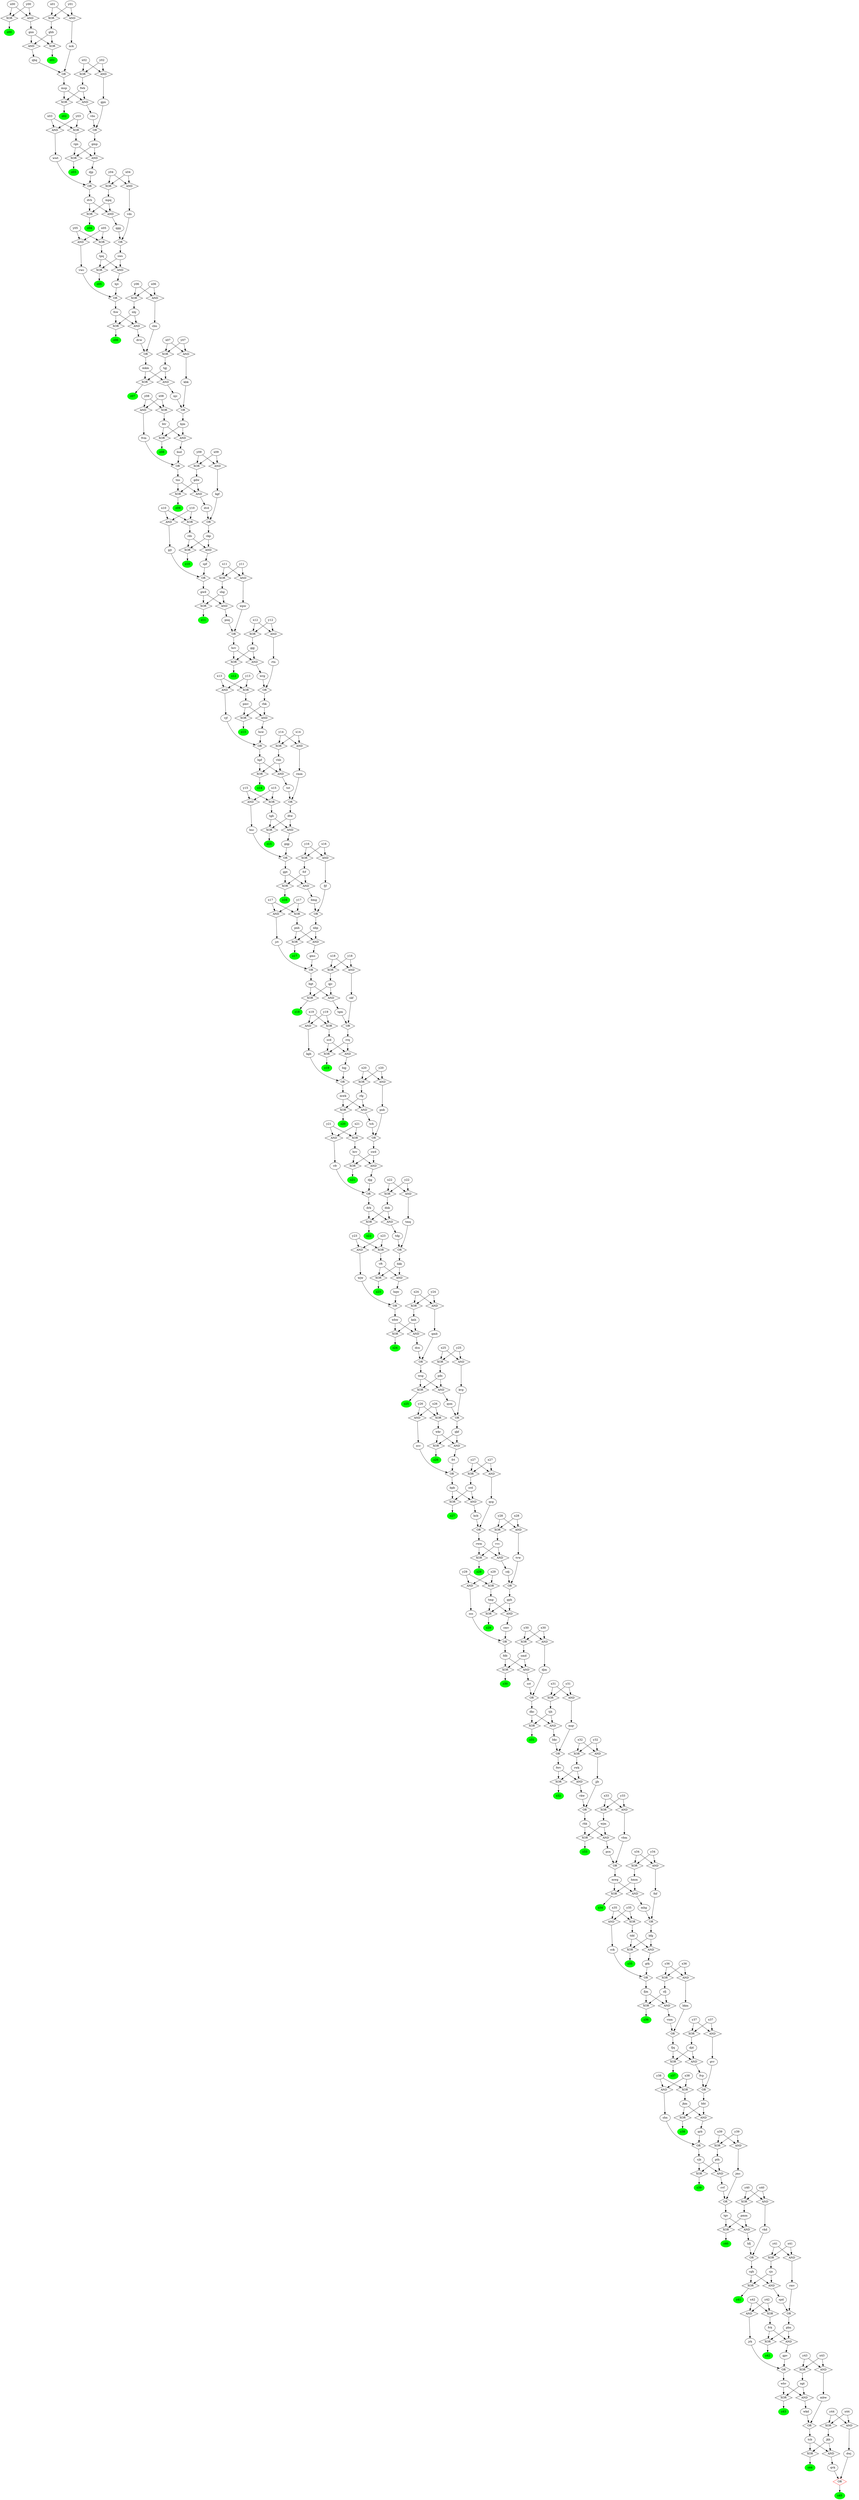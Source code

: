 digraph G {
	"z00" [color="green",style="filled"];
	"z01" [color="green",style="filled"];
	"z02" [color="green",style="filled"];
	"z03" [color="green",style="filled"];
	"z04" [color="green",style="filled"];
	"z05" [color="green",style="filled"];
	"z06" [color="green",style="filled"];
	"z07" [color="green",style="filled"];
	"z08" [color="green",style="filled"];
	"z09" [color="green",style="filled"];
	"z10" [color="green",style="filled"];
	"z11" [color="green",style="filled"];
	"z12" [color="green",style="filled"];
	"z13" [color="green",style="filled"];
	"z14" [color="green",style="filled"];
	"z15" [color="green",style="filled"];
	"z16" [color="green",style="filled"];
	"z17" [color="green",style="filled"];
	"z18" [color="green",style="filled"];
	"z19" [color="green",style="filled"];
	"z20" [color="green",style="filled"];
	"z21" [color="green",style="filled"];
	"z22" [color="green",style="filled"];
	"z23" [color="green",style="filled"];
	"z24" [color="green",style="filled"];
	"z25" [color="green",style="filled"];
	"z26" [color="green",style="filled"];
	"z27" [color="green",style="filled"];
	"z28" [color="green",style="filled"];
	"z29" [color="green",style="filled"];
	"z30" [color="green",style="filled"];
	"z31" [color="green",style="filled"];
	"z32" [color="green",style="filled"];
	"z33" [color="green",style="filled"];
	"z34" [color="green",style="filled"];
	"z35" [color="green",style="filled"];
	"z36" [color="green",style="filled"];
	"z37" [color="green",style="filled"];
	"z38" [color="green",style="filled"];
	"z39" [color="green",style="filled"];
	"z40" [color="green",style="filled"];
	"z41" [color="green",style="filled"];
	"z42" [color="green",style="filled"];
	"z43" [color="green",style="filled"];
	"z44" [color="green",style="filled"];
	"z45" [color="green",style="filled"];

	"x36" -> "x36 XOR y36";
	"y36" -> "x36 XOR y36";
	"x36 XOR y36" [shape="diamond",label="XOR",color="black"];
	"x36 XOR y36" -> "sfj";
	"mpq" -> "mpq AND dvh";
	"dvh" -> "mpq AND dvh";
	"mpq AND dvh" [shape="diamond",label="AND",color="black"];
	"mpq AND dvh" -> "qgg";
	"sfj" -> "sfj XOR fjm";
	"fjm" -> "sfj XOR fjm";
	"sfj XOR fjm" [shape="diamond",label="XOR",color="black"];
	"sfj XOR fjm" -> "z36";
	"y10" -> "y10 AND x10";
	"x10" -> "y10 AND x10";
	"y10 AND x10" [shape="diamond",label="AND",color="black"];
	"y10 AND x10" -> "pjt";
	"pds" -> "pds XOR wsg";
	"wsg" -> "pds XOR wsg";
	"pds XOR wsg" [shape="diamond",label="XOR",color="black"];
	"pds XOR wsg" -> "z25";
	"wjm" -> "wjm XOR rhk";
	"rhk" -> "wjm XOR rhk";
	"wjm XOR rhk" [shape="diamond",label="XOR",color="black"];
	"wjm XOR rhk" -> "z33";
	"dvd" -> "dvd OR kgf";
	"kgf" -> "dvd OR kgf";
	"dvd OR kgf" [shape="diamond",label="OR",color="black"];
	"dvd OR kgf" -> "ckp";
	"tgj" -> "tgj XOR mkm";
	"mkm" -> "tgj XOR mkm";
	"tgj XOR mkm" [shape="diamond",label="XOR",color="black"];
	"tgj XOR mkm" -> "z07";
	"x40" -> "x40 AND y40";
	"y40" -> "x40 AND y40";
	"x40 AND y40" [shape="diamond",label="AND",color="black"];
	"x40 AND y40" -> "vkd";
	"x28" -> "x28 XOR y28";
	"y28" -> "x28 XOR y28";
	"x28 XOR y28" [shape="diamond",label="XOR",color="black"];
	"x28 XOR y28" -> "vvc";
	"y22" -> "y22 AND x22";
	"x22" -> "y22 AND x22";
	"y22 AND x22" [shape="diamond",label="AND",color="black"];
	"y22 AND x22" -> "tmq";
	"gdw" -> "gdw AND tns";
	"tns" -> "gdw AND tns";
	"gdw AND tns" [shape="diamond",label="AND",color="black"];
	"gdw AND tns" -> "dvd";
	"rwm" -> "rwm AND vvc";
	"vvc" -> "rwm AND vvc";
	"rwm AND vvc" [shape="diamond",label="AND",color="black"];
	"rwm AND vvc" -> "cdj";
	"mwg" -> "mwg XOR hmm";
	"hmm" -> "mwg XOR hmm";
	"mwg XOR hmm" [shape="diamond",label="XOR",color="black"];
	"mwg XOR hmm" -> "z34";
	"dtw" -> "dtw AND tgb";
	"tgb" -> "dtw AND tgb";
	"dtw AND tgb" [shape="diamond",label="AND",color="black"];
	"dtw AND tgb" -> "gqg";
	"y20" -> "y20 AND x20";
	"x20" -> "y20 AND x20";
	"y20 AND x20" [shape="diamond",label="AND",color="black"];
	"y20 AND x20" -> "pnb";
	"dcn" -> "dcn OR qmb";
	"qmb" -> "dcn OR qmb";
	"dcn OR qmb" [shape="diamond",label="OR",color="black"];
	"dcn OR qmb" -> "wsg";
	"hjv" -> "hjv OR vwc";
	"vwc" -> "hjv OR vwc";
	"hjv OR vwc" [shape="diamond",label="OR",color="black"];
	"hjv OR vwc" -> "fsw";
	"x26" -> "x26 XOR y26";
	"y26" -> "x26 XOR y26";
	"x26 XOR y26" [shape="diamond",label="XOR",color="black"];
	"x26 XOR y26" -> "wkr";
	"x41" -> "x41 XOR y41";
	"y41" -> "x41 XOR y41";
	"x41 XOR y41" [shape="diamond",label="XOR",color="black"];
	"x41 XOR y41" -> "cjs";
	"dwj" -> "dwj OR qvk";
	"qvk" -> "dwj OR qvk";
	"dwj OR qvk" [shape="diamond",label="OR",color="red"];
	"dwj OR qvk" -> "z45";
	"x27" -> "x27 XOR y27";
	"y27" -> "x27 XOR y27";
	"x27 XOR y27" [shape="diamond",label="XOR",color="black"];
	"x27 XOR y27" -> "crd";
	"whv" -> "whv XOR ngt";
	"ngt" -> "whv XOR ngt";
	"whv XOR ngt" [shape="diamond",label="XOR",color="black"];
	"whv XOR ngt" -> "z43";
	"rfg" -> "rfg AND mwk";
	"mwk" -> "rfg AND mwk";
	"rfg AND mwk" [shape="diamond",label="AND",color="black"];
	"rfg AND mwk" -> "tch";
	"bgt" -> "bgt XOR qjc";
	"qjc" -> "bgt XOR qjc";
	"bgt XOR qjc" [shape="diamond",label="XOR",color="black"];
	"bgt XOR qjc" -> "z18";
	"frt" -> "frt OR nvr";
	"nvr" -> "frt OR nvr";
	"frt OR nvr" [shape="diamond",label="OR",color="black"];
	"frt OR nvr" -> "bpb";
	"y34" -> "y34 AND x34";
	"x34" -> "y34 AND x34";
	"y34 AND x34" [shape="diamond",label="AND",color="black"];
	"y34 AND x34" -> "fnf";
	"y40" -> "y40 XOR x40";
	"x40" -> "y40 XOR x40";
	"y40 XOR x40" [shape="diamond",label="XOR",color="black"];
	"y40 XOR x40" -> "pmm";
	"sws" -> "sws AND tpq";
	"tpq" -> "sws AND tpq";
	"sws AND tpq" [shape="diamond",label="AND",color="black"];
	"sws AND tpq" -> "hjv";
	"pcn" -> "pcn OR vbm";
	"vbm" -> "pcn OR vbm";
	"pcn OR vbm" [shape="diamond",label="OR",color="black"];
	"pcn OR vbm" -> "mwg";
	"mkm" -> "mkm AND tgj";
	"tgj" -> "mkm AND tgj";
	"mkm AND tgj" [shape="diamond",label="AND",color="black"];
	"mkm AND tgj" -> "njc";
	"jjb" -> "jjb OR vkw";
	"vkw" -> "jjb OR vkw";
	"jjb OR vkw" [shape="diamond",label="OR",color="black"];
	"jjb OR vkw" -> "rhk";
	"fdb" -> "fdb XOR smd";
	"smd" -> "fdb XOR smd";
	"fdb XOR smd" [shape="diamond",label="XOR",color="black"];
	"fdb XOR smd" -> "z30";
	"ghh" -> "ghh AND gnn";
	"gnn" -> "ghh AND gnn";
	"ghh AND gnn" [shape="diamond",label="AND",color="black"];
	"ghh AND gnn" -> "qhq";
	"ckp" -> "ckp AND rds";
	"rds" -> "ckp AND rds";
	"ckp AND rds" [shape="diamond",label="AND",color="black"];
	"ckp AND rds" -> "spf";
	"dnk" -> "dnk AND drk";
	"drk" -> "dnk AND drk";
	"dnk AND drk" [shape="diamond",label="AND",color="black"];
	"dnk AND drk" -> "tdg";
	"x10" -> "x10 XOR y10";
	"y10" -> "x10 XOR y10";
	"x10 XOR y10" [shape="diamond",label="XOR",color="black"];
	"x10 XOR y10" -> "rds";
	"wrg" -> "wrg OR rtn";
	"rtn" -> "wrg OR rtn";
	"wrg OR rtn" [shape="diamond",label="OR",color="black"];
	"wrg OR rtn" -> "rbk";
	"y19" -> "y19 AND x19";
	"x19" -> "y19 AND x19";
	"y19 AND x19" [shape="diamond",label="AND",color="black"];
	"y19 AND x19" -> "kgh";
	"sfj" -> "sfj AND fjm";
	"fjm" -> "sfj AND fjm";
	"sfj AND fjm" [shape="diamond",label="AND",color="black"];
	"sfj AND fjm" -> "vnm";
	"tpq" -> "tpq XOR sws";
	"sws" -> "tpq XOR sws";
	"tpq XOR sws" [shape="diamond",label="XOR",color="black"];
	"tpq XOR sws" -> "z05";
	"x14" -> "x14 AND y14";
	"y14" -> "x14 AND y14";
	"x14 AND y14" [shape="diamond",label="AND",color="black"];
	"x14 AND y14" -> "rmm";
	"qkf" -> "qkf AND wkr";
	"wkr" -> "qkf AND wkr";
	"qkf AND wkr" [shape="diamond",label="AND",color="black"];
	"qkf AND wkr" -> "frt";
	"y07" -> "y07 XOR x07";
	"x07" -> "y07 XOR x07";
	"y07 XOR x07" [shape="diamond",label="XOR",color="black"];
	"y07 XOR x07" -> "tgj";
	"fjf" -> "fjf OR bmg";
	"bmg" -> "fjf OR bmg";
	"fjf OR bmg" [shape="diamond",label="OR",color="black"];
	"fjf OR bmg" -> "nbp";
	"fsw" -> "fsw XOR nhj";
	"nhj" -> "fsw XOR nhj";
	"fsw XOR nhj" [shape="diamond",label="XOR",color="black"];
	"fsw XOR nhj" -> "z06";
	"fvk" -> "fvk AND pbn";
	"pbn" -> "fvk AND pbn";
	"fvk AND pbn" [shape="diamond",label="AND",color="black"];
	"fvk AND pbn" -> "gpv";
	"y18" -> "y18 AND x18";
	"x18" -> "y18 AND x18";
	"y18 AND x18" [shape="diamond",label="AND",color="black"];
	"y18 AND x18" -> "skf";
	"x21" -> "x21 AND y21";
	"y21" -> "x21 AND y21";
	"x21 AND y21" [shape="diamond",label="AND",color="black"];
	"x21 AND y21" -> "vfr";
	"y24" -> "y24 AND x24";
	"x24" -> "y24 AND x24";
	"y24 AND x24" [shape="diamond",label="AND",color="black"];
	"y24 AND x24" -> "qmb";
	"vnm" -> "vnm OR bkm";
	"bkm" -> "vnm OR bkm";
	"vnm OR bkm" [shape="diamond",label="OR",color="black"];
	"vnm OR bkm" -> "fjq";
	"x27" -> "x27 AND y27";
	"y27" -> "x27 AND y27";
	"x27 AND y27" [shape="diamond",label="AND",color="black"];
	"x27 AND y27" -> "qcg";
	"gtk" -> "gtk OR cck";
	"cck" -> "gtk OR cck";
	"gtk OR cck" [shape="diamond",label="OR",color="black"];
	"gtk OR cck" -> "fjm";
	"y22" -> "y22 XOR x22";
	"x22" -> "y22 XOR x22";
	"y22 XOR x22" [shape="diamond",label="XOR",color="black"];
	"y22 XOR x22" -> "dnk";
	"pnh" -> "pnh AND nbp";
	"nbp" -> "pnh AND nbp";
	"pnh AND nbp" [shape="diamond",label="AND",color="black"];
	"pnh AND nbp" -> "gms";
	"vvc" -> "vvc XOR rwm";
	"rwm" -> "vvc XOR rwm";
	"vvc XOR rwm" [shape="diamond",label="XOR",color="black"];
	"vvc XOR rwm" -> "z28";
	"x38" -> "x38 AND y38";
	"y38" -> "x38 AND y38";
	"x38 AND y38" [shape="diamond",label="AND",color="black"];
	"x38 AND y38" -> "shn";
	"wkd" -> "wkd OR mbw";
	"mbw" -> "wkd OR mbw";
	"wkd OR mbw" [shape="diamond",label="OR",color="black"];
	"wkd OR mbw" -> "tcb";
	"x01" -> "x01 XOR y01";
	"y01" -> "x01 XOR y01";
	"x01 XOR y01" [shape="diamond",label="XOR",color="black"];
	"x01 XOR y01" -> "ghh";
	"y26" -> "y26 AND x26";
	"x26" -> "y26 AND x26";
	"y26 AND x26" [shape="diamond",label="AND",color="black"];
	"y26 AND x26" -> "nvr";
	"tgm" -> "tgm OR skf";
	"skf" -> "tgm OR skf";
	"tgm OR skf" [shape="diamond",label="OR",color="black"];
	"tgm OR skf" -> "rrq";
	"pth" -> "pth XOR vjb";
	"vjb" -> "pth XOR vjb";
	"pth XOR vjb" [shape="diamond",label="XOR",color="black"];
	"pth XOR vjb" -> "z39";
	"x09" -> "x09 AND y09";
	"y09" -> "x09 AND y09";
	"x09 AND y09" [shape="diamond",label="AND",color="black"];
	"x09 AND y09" -> "kgf";
	"dkc" -> "dkc XOR tjh";
	"tjh" -> "dkc XOR tjh";
	"dkc XOR tjh" [shape="diamond",label="XOR",color="black"];
	"dkc XOR tjh" -> "z31";
	"rds" -> "rds XOR ckp";
	"ckp" -> "rds XOR ckp";
	"rds XOR ckp" [shape="diamond",label="XOR",color="black"];
	"rds XOR ckp" -> "z10";
	"dvh" -> "dvh XOR mpq";
	"mpq" -> "dvh XOR mpq";
	"dvh XOR mpq" [shape="diamond",label="XOR",color="black"];
	"dvh XOR mpq" -> "z04";
	"x19" -> "x19 XOR y19";
	"y19" -> "x19 XOR y19";
	"x19 XOR y19" [shape="diamond",label="XOR",color="black"];
	"x19 XOR y19" -> "scd";
	"bht" -> "bht AND jkm";
	"jkm" -> "bht AND jkm";
	"bht AND jkm" [shape="diamond",label="AND",color="black"];
	"bht AND jkm" -> "qrb";
	"y39" -> "y39 AND x39";
	"x39" -> "y39 AND x39";
	"y39 AND x39" [shape="diamond",label="AND",color="black"];
	"y39 AND x39" -> "jmc";
	"x30" -> "x30 AND y30";
	"y30" -> "x30 AND y30";
	"x30 AND y30" [shape="diamond",label="AND",color="black"];
	"x30 AND y30" -> "djm";
	"mwg" -> "mwg AND hmm";
	"hmm" -> "mwg AND hmm";
	"mwg AND hmm" [shape="diamond",label="AND",color="black"];
	"mwg AND hmm" -> "mhg";
	"tcb" -> "tcb XOR jkh";
	"jkh" -> "tcb XOR jkh";
	"tcb XOR jkh" [shape="diamond",label="XOR",color="black"];
	"tcb XOR jkh" -> "z44";
	"x37" -> "x37 XOR y37";
	"y37" -> "x37 XOR y37";
	"x37 XOR y37" [shape="diamond",label="XOR",color="black"];
	"x37 XOR y37" -> "djd";
	"gpv" -> "gpv OR jrk";
	"jrk" -> "gpv OR jrk";
	"gpv OR jrk" [shape="diamond",label="OR",color="black"];
	"gpv OR jrk" -> "whv";
	"qgg" -> "qgg OR vds";
	"vds" -> "qgg OR vds";
	"qgg OR vds" [shape="diamond",label="OR",color="black"];
	"qgg OR vds" -> "sws";
	"fwk" -> "fwk AND msp";
	"msp" -> "fwk AND msp";
	"fwk AND msp" [shape="diamond",label="AND",color="black"];
	"fwk AND msp" -> "vbs";
	"y11" -> "y11 AND x11";
	"x11" -> "y11 AND x11";
	"y11 AND x11" [shape="diamond",label="AND",color="black"];
	"y11 AND x11" -> "wpw";
	"fnf" -> "fnf OR mhg";
	"mhg" -> "fnf OR mhg";
	"fnf OR mhg" [shape="diamond",label="OR",color="black"];
	"fnf OR mhg" -> "bfg";
	"vhb" -> "vhb AND bpf";
	"bpf" -> "vhb AND bpf";
	"vhb AND bpf" [shape="diamond",label="AND",color="black"];
	"vhb AND bpf" -> "tst";
	"gpn" -> "gpn OR vbs";
	"vbs" -> "gpn OR vbs";
	"gpn OR vbs" [shape="diamond",label="OR",color="black"];
	"gpn OR vbs" -> "gmp";
	"cgh" -> "cgh XOR cjs";
	"cjs" -> "cgh XOR cjs";
	"cgh XOR cjs" [shape="diamond",label="XOR",color="black"];
	"cgh XOR cjs" -> "z41";
	"x23" -> "x23 AND y23";
	"y23" -> "x23 AND y23";
	"x23 AND y23" [shape="diamond",label="AND",color="black"];
	"x23 AND y23" -> "wjw";
	"mwk" -> "mwk XOR rfg";
	"rfg" -> "mwk XOR rfg";
	"mwk XOR rfg" [shape="diamond",label="XOR",color="black"];
	"mwk XOR rfg" -> "z20";
	"y07" -> "y07 AND x07";
	"x07" -> "y07 AND x07";
	"y07 AND x07" [shape="diamond",label="AND",color="black"];
	"y07 AND x07" -> "kbk";
	"x16" -> "x16 AND y16";
	"y16" -> "x16 AND y16";
	"x16 AND y16" [shape="diamond",label="AND",color="black"];
	"x16 AND y16" -> "fjf";
	"x37" -> "x37 AND y37";
	"y37" -> "x37 AND y37";
	"x37 AND y37" [shape="diamond",label="AND",color="black"];
	"x37 AND y37" -> "gvr";
	"tgv" -> "tgv XOR pmm";
	"pmm" -> "tgv XOR pmm";
	"tgv XOR pmm" [shape="diamond",label="XOR",color="black"];
	"tgv XOR pmm" -> "z40";
	"y17" -> "y17 XOR x17";
	"x17" -> "y17 XOR x17";
	"y17 XOR x17" [shape="diamond",label="XOR",color="black"];
	"y17 XOR x17" -> "pnh";
	"x43" -> "x43 XOR y43";
	"y43" -> "x43 XOR y43";
	"x43 XOR y43" [shape="diamond",label="XOR",color="black"];
	"x43 XOR y43" -> "ngt";
	"njc" -> "njc OR kbk";
	"kbk" -> "njc OR kbk";
	"njc OR kbk" [shape="diamond",label="OR",color="black"];
	"njc OR kbk" -> "bjm";
	"y18" -> "y18 XOR x18";
	"x18" -> "y18 XOR x18";
	"y18 XOR x18" [shape="diamond",label="XOR",color="black"];
	"y18 XOR x18" -> "qjc";
	"y31" -> "y31 XOR x31";
	"x31" -> "y31 XOR x31";
	"y31 XOR x31" [shape="diamond",label="XOR",color="black"];
	"y31 XOR x31" -> "tjh";
	"tch" -> "tch OR pnb";
	"pnb" -> "tch OR pnb";
	"tch OR pnb" [shape="diamond",label="OR",color="black"];
	"tch OR pnb" -> "swd";
	"x15" -> "x15 XOR y15";
	"y15" -> "x15 XOR y15";
	"x15 XOR y15" [shape="diamond",label="XOR",color="black"];
	"x15 XOR y15" -> "tgb";
	"x06" -> "x06 XOR y06";
	"y06" -> "x06 XOR y06";
	"x06 XOR y06" [shape="diamond",label="XOR",color="black"];
	"x06 XOR y06" -> "nhj";
	"tns" -> "tns XOR gdw";
	"gdw" -> "tns XOR gdw";
	"tns XOR gdw" [shape="diamond",label="XOR",color="black"];
	"tns XOR gdw" -> "z09";
	"x01" -> "x01 AND y01";
	"y01" -> "x01 AND y01";
	"x01 AND y01" [shape="diamond",label="AND",color="black"];
	"x01 AND y01" -> "nck";
	"bpb" -> "bpb XOR crd";
	"crd" -> "bpb XOR crd";
	"bpb XOR crd" [shape="diamond",label="XOR",color="black"];
	"bpb XOR crd" -> "z27";
	"bcv" -> "bcv AND swd";
	"swd" -> "bcv AND swd";
	"bcv AND swd" [shape="diamond",label="AND",color="black"];
	"bcv AND swd" -> "djg";
	"bpb" -> "bpb AND crd";
	"crd" -> "bpb AND crd";
	"bpb AND crd" [shape="diamond",label="AND",color="black"];
	"bpb AND crd" -> "hcb";
	"y42" -> "y42 AND x42";
	"x42" -> "y42 AND x42";
	"y42 AND x42" [shape="diamond",label="AND",color="black"];
	"y42 AND x42" -> "jrk";
	"fjq" -> "fjq AND djd";
	"djd" -> "fjq AND djd";
	"fjq AND djd" [shape="diamond",label="AND",color="black"];
	"fjq AND djd" -> "fvp";
	"tgv" -> "tgv AND pmm";
	"pmm" -> "tgv AND pmm";
	"tgv AND pmm" [shape="diamond",label="AND",color="black"];
	"tgv AND pmm" -> "hfj";
	"x44" -> "x44 XOR y44";
	"y44" -> "x44 XOR y44";
	"x44 XOR y44" [shape="diamond",label="XOR",color="black"];
	"x44 XOR y44" -> "jkh";
	"gwd" -> "gwd XOR sbg";
	"sbg" -> "gwd XOR sbg";
	"gwd XOR sbg" [shape="diamond",label="XOR",color="black"];
	"gwd XOR sbg" -> "z11";
	"y23" -> "y23 XOR x23";
	"x23" -> "y23 XOR x23";
	"y23 XOR x23" [shape="diamond",label="XOR",color="black"];
	"y23 XOR x23" -> "vft";
	"gmp" -> "gmp AND rgn";
	"rgn" -> "gmp AND rgn";
	"gmp AND rgn" [shape="diamond",label="AND",color="black"];
	"gmp AND rgn" -> "djp";
	"vft" -> "vft AND hkk";
	"hkk" -> "vft AND hkk";
	"vft AND hkk" [shape="diamond",label="AND",color="black"];
	"vft AND hkk" -> "hqw";
	"y24" -> "y24 XOR x24";
	"x24" -> "y24 XOR x24";
	"y24 XOR x24" [shape="diamond",label="XOR",color="black"];
	"y24 XOR x24" -> "knh";
	"x30" -> "x30 XOR y30";
	"y30" -> "x30 XOR y30";
	"x30 XOR y30" [shape="diamond",label="XOR",color="black"];
	"x30 XOR y30" -> "smd";
	"x34" -> "x34 XOR y34";
	"y34" -> "x34 XOR y34";
	"x34 XOR y34" [shape="diamond",label="XOR",color="black"];
	"x34 XOR y34" -> "hmm";
	"tjh" -> "tjh AND dkc";
	"dkc" -> "tjh AND dkc";
	"tjh AND dkc" [shape="diamond",label="AND",color="black"];
	"tjh AND dkc" -> "bkc";
	"rmm" -> "rmm OR tst";
	"tst" -> "rmm OR tst";
	"rmm OR tst" [shape="diamond",label="OR",color="black"];
	"rmm OR tst" -> "dtw";
	"djp" -> "djp OR wwt";
	"wwt" -> "djp OR wwt";
	"djp OR wwt" [shape="diamond",label="OR",color="black"];
	"djp OR wwt" -> "dvh";
	"y25" -> "y25 AND x25";
	"x25" -> "y25 AND x25";
	"y25 AND x25" [shape="diamond",label="AND",color="black"];
	"y25 AND x25" -> "kvp";
	"y31" -> "y31 AND x31";
	"x31" -> "y31 AND x31";
	"y31 AND x31" [shape="diamond",label="AND",color="black"];
	"y31 AND x31" -> "mqr";
	"fdb" -> "fdb AND smd";
	"smd" -> "fdb AND smd";
	"fdb AND smd" [shape="diamond",label="AND",color="black"];
	"fdb AND smd" -> "sst";
	"x11" -> "x11 XOR y11";
	"y11" -> "x11 XOR y11";
	"x11 XOR y11" [shape="diamond",label="XOR",color="black"];
	"x11 XOR y11" -> "sbg";
	"x05" -> "x05 AND y05";
	"y05" -> "x05 AND y05";
	"x05 AND y05" [shape="diamond",label="AND",color="black"];
	"x05 AND y05" -> "vwc";
	"pds" -> "pds AND wsg";
	"wsg" -> "pds AND wsg";
	"pds AND wsg" [shape="diamond",label="AND",color="black"];
	"pds AND wsg" -> "qsm";
	"scd" -> "scd AND rrq";
	"rrq" -> "scd AND rrq";
	"scd AND rrq" [shape="diamond",label="AND",color="black"];
	"scd AND rrq" -> "bqj";
	"pnh" -> "pnh XOR nbp";
	"nbp" -> "pnh XOR nbp";
	"pnh XOR nbp" [shape="diamond",label="XOR",color="black"];
	"pnh XOR nbp" -> "z17";
	"scd" -> "scd XOR rrq";
	"rrq" -> "scd XOR rrq";
	"scd XOR rrq" [shape="diamond",label="XOR",color="black"];
	"scd XOR rrq" -> "z19";
	"y12" -> "y12 AND x12";
	"x12" -> "y12 AND x12";
	"y12 AND x12" [shape="diamond",label="AND",color="black"];
	"y12 AND x12" -> "rtn";
	"btr" -> "btr AND bjm";
	"bjm" -> "btr AND bjm";
	"btr AND bjm" [shape="diamond",label="AND",color="black"];
	"btr AND bjm" -> "bsd";
	"hcb" -> "hcb OR qcg";
	"qcg" -> "hcb OR qcg";
	"hcb OR qcg" [shape="diamond",label="OR",color="black"];
	"hcb OR qcg" -> "rwm";
	"y39" -> "y39 XOR x39";
	"x39" -> "y39 XOR x39";
	"y39 XOR x39" [shape="diamond",label="XOR",color="black"];
	"y39 XOR x39" -> "pth";
	"x12" -> "x12 XOR y12";
	"y12" -> "x12 XOR y12";
	"x12 XOR y12" [shape="diamond",label="XOR",color="black"];
	"x12 XOR y12" -> "ggj";
	"pmv" -> "pmv AND rbk";
	"rbk" -> "pmv AND rbk";
	"pmv AND rbk" [shape="diamond",label="AND",color="black"];
	"pmv AND rbk" -> "hsw";
	"y09" -> "y09 XOR x09";
	"x09" -> "y09 XOR x09";
	"y09 XOR x09" [shape="diamond",label="XOR",color="black"];
	"y09 XOR x09" -> "gdw";
	"vft" -> "vft XOR hkk";
	"hkk" -> "vft XOR hkk";
	"vft XOR hkk" [shape="diamond",label="XOR",color="black"];
	"vft XOR hkk" -> "z23";
	"fwv" -> "fwv XOR rwk";
	"rwk" -> "fwv XOR rwk";
	"fwv XOR rwk" [shape="diamond",label="XOR",color="black"];
	"fwv XOR rwk" -> "z32";
	"wjw" -> "wjw OR hqw";
	"hqw" -> "wjw OR hqw";
	"wjw OR hqw" [shape="diamond",label="OR",color="black"];
	"wjw OR hqw" -> "wbw";
	"hcv" -> "hcv AND ggj";
	"ggj" -> "hcv AND ggj";
	"hcv AND ggj" [shape="diamond",label="AND",color="black"];
	"hcv AND ggj" -> "wrg";
	"sss" -> "sss OR cmv";
	"cmv" -> "sss OR cmv";
	"sss OR cmv" [shape="diamond",label="OR",color="black"];
	"sss OR cmv" -> "fdb";
	"x08" -> "x08 XOR y08";
	"y08" -> "x08 XOR y08";
	"x08 XOR y08" [shape="diamond",label="XOR",color="black"];
	"x08 XOR y08" -> "btr";
	"fvp" -> "fvp OR gvr";
	"gvr" -> "fvp OR gvr";
	"fvp OR gvr" [shape="diamond",label="OR",color="black"];
	"fvp OR gvr" -> "bht";
	"vhb" -> "vhb XOR bpf";
	"bpf" -> "vhb XOR bpf";
	"vhb XOR bpf" [shape="diamond",label="XOR",color="black"];
	"vhb XOR bpf" -> "z14";
	"x00" -> "x00 XOR y00";
	"y00" -> "x00 XOR y00";
	"x00 XOR y00" [shape="diamond",label="XOR",color="black"];
	"x00 XOR y00" -> "z00";
	"tmp" -> "tmp AND gph";
	"gph" -> "tmp AND gph";
	"tmp AND gph" [shape="diamond",label="AND",color="black"];
	"tmp AND gph" -> "cmv";
	"x29" -> "x29 XOR y29";
	"y29" -> "x29 XOR y29";
	"x29 XOR y29" [shape="diamond",label="XOR",color="black"];
	"x29 XOR y29" -> "tmp";
	"whv" -> "whv AND ngt";
	"ngt" -> "whv AND ngt";
	"whv AND ngt" [shape="diamond",label="AND",color="black"];
	"whv AND ngt" -> "wkd";
	"tgb" -> "tgb XOR dtw";
	"dtw" -> "tgb XOR dtw";
	"tgb XOR dtw" [shape="diamond",label="XOR",color="black"];
	"tgb XOR dtw" -> "z15";
	"pth" -> "pth AND vjb";
	"vjb" -> "pth AND vjb";
	"pth AND vjb" [shape="diamond",label="AND",color="black"];
	"pth AND vjb" -> "cvf";
	"y33" -> "y33 AND x33";
	"x33" -> "y33 AND x33";
	"y33 AND x33" [shape="diamond",label="AND",color="black"];
	"y33 AND x33" -> "vbm";
	"x38" -> "x38 XOR y38";
	"y38" -> "x38 XOR y38";
	"x38 XOR y38" [shape="diamond",label="XOR",color="black"];
	"x38 XOR y38" -> "jkm";
	"x14" -> "x14 XOR y14";
	"y14" -> "x14 XOR y14";
	"x14 XOR y14" [shape="diamond",label="XOR",color="black"];
	"x14 XOR y14" -> "vhb";
	"y05" -> "y05 XOR x05";
	"x05" -> "y05 XOR x05";
	"y05 XOR x05" [shape="diamond",label="XOR",color="black"];
	"y05 XOR x05" -> "tpq";
	"tdg" -> "tdg OR tmq";
	"tmq" -> "tdg OR tmq";
	"tdg OR tmq" [shape="diamond",label="OR",color="black"];
	"tdg OR tmq" -> "hkk";
	"bfg" -> "bfg AND tdd";
	"tdd" -> "bfg AND tdd";
	"bfg AND tdd" [shape="diamond",label="AND",color="black"];
	"bfg AND tdd" -> "gtk";
	"y03" -> "y03 XOR x03";
	"x03" -> "y03 XOR x03";
	"y03 XOR x03" [shape="diamond",label="XOR",color="black"];
	"y03 XOR x03" -> "rgn";
	"x04" -> "x04 XOR y04";
	"y04" -> "x04 XOR y04";
	"x04 XOR y04" [shape="diamond",label="XOR",color="black"];
	"x04 XOR y04" -> "mpq";
	"pmv" -> "pmv XOR rbk";
	"rbk" -> "pmv XOR rbk";
	"pmv XOR rbk" [shape="diamond",label="XOR",color="black"];
	"pmv XOR rbk" -> "z13";
	"wjm" -> "wjm AND rhk";
	"rhk" -> "wjm AND rhk";
	"wjm AND rhk" [shape="diamond",label="AND",color="black"];
	"wjm AND rhk" -> "pcn";
	"kgh" -> "kgh OR bqj";
	"bqj" -> "kgh OR bqj";
	"kgh OR bqj" [shape="diamond",label="OR",color="black"];
	"kgh OR bqj" -> "mwk";
	"spf" -> "spf OR pjt";
	"pjt" -> "spf OR pjt";
	"spf OR pjt" [shape="diamond",label="OR",color="black"];
	"spf OR pjt" -> "gwd";
	"y29" -> "y29 AND x29";
	"x29" -> "y29 AND x29";
	"y29 AND x29" [shape="diamond",label="AND",color="black"];
	"y29 AND x29" -> "sss";
	"mqr" -> "mqr OR bkc";
	"bkc" -> "mqr OR bkc";
	"mqr OR bkc" [shape="diamond",label="OR",color="black"];
	"mqr OR bkc" -> "fwv";
	"gpt" -> "gpt AND fcf";
	"fcf" -> "gpt AND fcf";
	"gpt AND fcf" [shape="diamond",label="AND",color="black"];
	"gpt AND fcf" -> "bmg";
	"y13" -> "y13 AND x13";
	"x13" -> "y13 AND x13";
	"y13 AND x13" [shape="diamond",label="AND",color="black"];
	"y13 AND x13" -> "vjf";
	"y32" -> "y32 XOR x32";
	"x32" -> "y32 XOR x32";
	"y32 XOR x32" [shape="diamond",label="XOR",color="black"];
	"y32 XOR x32" -> "rwk";
	"fvm" -> "fvm OR bsd";
	"bsd" -> "fvm OR bsd";
	"fvm OR bsd" [shape="diamond",label="OR",color="black"];
	"fvm OR bsd" -> "tns";
	"y20" -> "y20 XOR x20";
	"x20" -> "y20 XOR x20";
	"y20 XOR x20" [shape="diamond",label="XOR",color="black"];
	"y20 XOR x20" -> "rfg";
	"bgt" -> "bgt AND qjc";
	"qjc" -> "bgt AND qjc";
	"bgt AND qjc" [shape="diamond",label="AND",color="black"];
	"bgt AND qjc" -> "tgm";
	"bht" -> "bht XOR jkm";
	"jkm" -> "bht XOR jkm";
	"bht XOR jkm" [shape="diamond",label="XOR",color="black"];
	"bht XOR jkm" -> "z38";
	"gmp" -> "gmp XOR rgn";
	"rgn" -> "gmp XOR rgn";
	"gmp XOR rgn" [shape="diamond",label="XOR",color="black"];
	"gmp XOR rgn" -> "z03";
	"y15" -> "y15 AND x15";
	"x15" -> "y15 AND x15";
	"y15 AND x15" [shape="diamond",label="AND",color="black"];
	"y15 AND x15" -> "bsc";
	"spd" -> "spd OR rmv";
	"rmv" -> "spd OR rmv";
	"spd OR rmv" [shape="diamond",label="OR",color="black"];
	"spd OR rmv" -> "pbn";
	"x04" -> "x04 AND y04";
	"y04" -> "x04 AND y04";
	"x04 AND y04" [shape="diamond",label="AND",color="black"];
	"x04 AND y04" -> "vds";
	"y06" -> "y06 AND x06";
	"x06" -> "y06 AND x06";
	"y06 AND x06" [shape="diamond",label="AND",color="black"];
	"y06 AND x06" -> "cbn";
	"fjq" -> "fjq XOR djd";
	"djd" -> "fjq XOR djd";
	"fjq XOR djd" [shape="diamond",label="XOR",color="black"];
	"fjq XOR djd" -> "z37";
	"x41" -> "x41 AND y41";
	"y41" -> "x41 AND y41";
	"x41 AND y41" [shape="diamond",label="AND",color="black"];
	"x41 AND y41" -> "rmv";
	"swd" -> "swd XOR bcv";
	"bcv" -> "swd XOR bcv";
	"swd XOR bcv" [shape="diamond",label="XOR",color="black"];
	"swd XOR bcv" -> "z21";
	"tcb" -> "tcb AND jkh";
	"jkh" -> "tcb AND jkh";
	"tcb AND jkh" [shape="diamond",label="AND",color="black"];
	"tcb AND jkh" -> "qvk";
	"dvw" -> "dvw OR cbn";
	"cbn" -> "dvw OR cbn";
	"dvw OR cbn" [shape="diamond",label="OR",color="black"];
	"dvw OR cbn" -> "mkm";
	"ghh" -> "ghh XOR gnn";
	"gnn" -> "ghh XOR gnn";
	"ghh XOR gnn" [shape="diamond",label="XOR",color="black"];
	"ghh XOR gnn" -> "z01";
	"x00" -> "x00 AND y00";
	"y00" -> "x00 AND y00";
	"x00 AND y00" [shape="diamond",label="AND",color="black"];
	"x00 AND y00" -> "gnn";
	"jct" -> "jct OR gms";
	"gms" -> "jct OR gms";
	"jct OR gms" [shape="diamond",label="OR",color="black"];
	"jct OR gms" -> "bgt";
	"x03" -> "x03 AND y03";
	"y03" -> "x03 AND y03";
	"x03 AND y03" [shape="diamond",label="AND",color="black"];
	"x03 AND y03" -> "wwt";
	"y08" -> "y08 AND x08";
	"x08" -> "y08 AND x08";
	"y08 AND x08" [shape="diamond",label="AND",color="black"];
	"y08 AND x08" -> "fvm";
	"wpw" -> "wpw OR pnq";
	"pnq" -> "wpw OR pnq";
	"wpw OR pnq" [shape="diamond",label="OR",color="black"];
	"wpw OR pnq" -> "hcv";
	"nck" -> "nck OR qhq";
	"qhq" -> "nck OR qhq";
	"nck OR qhq" [shape="diamond",label="OR",color="black"];
	"nck OR qhq" -> "msp";
	"wbw" -> "wbw XOR knh";
	"knh" -> "wbw XOR knh";
	"wbw XOR knh" [shape="diamond",label="XOR",color="black"];
	"wbw XOR knh" -> "z24";
	"qkf" -> "qkf XOR wkr";
	"wkr" -> "qkf XOR wkr";
	"qkf XOR wkr" [shape="diamond",label="XOR",color="black"];
	"qkf XOR wkr" -> "z26";
	"y16" -> "y16 XOR x16";
	"x16" -> "y16 XOR x16";
	"y16 XOR x16" [shape="diamond",label="XOR",color="black"];
	"y16 XOR x16" -> "fcf";
	"cvf" -> "cvf OR jmc";
	"jmc" -> "cvf OR jmc";
	"cvf OR jmc" [shape="diamond",label="OR",color="black"];
	"cvf OR jmc" -> "tgv";
	"rwk" -> "rwk AND fwv";
	"fwv" -> "rwk AND fwv";
	"rwk AND fwv" [shape="diamond",label="AND",color="black"];
	"rwk AND fwv" -> "vkw";
	"y43" -> "y43 AND x43";
	"x43" -> "y43 AND x43";
	"y43 AND x43" [shape="diamond",label="AND",color="black"];
	"y43 AND x43" -> "mbw";
	"tmp" -> "tmp XOR gph";
	"gph" -> "tmp XOR gph";
	"tmp XOR gph" [shape="diamond",label="XOR",color="black"];
	"tmp XOR gph" -> "z29";
	"y35" -> "y35 AND x35";
	"x35" -> "y35 AND x35";
	"y35 AND x35" [shape="diamond",label="AND",color="black"];
	"y35 AND x35" -> "cck";
	"knh" -> "knh AND wbw";
	"wbw" -> "knh AND wbw";
	"knh AND wbw" [shape="diamond",label="AND",color="black"];
	"knh AND wbw" -> "dcn";
	"y36" -> "y36 AND x36";
	"x36" -> "y36 AND x36";
	"y36 AND x36" [shape="diamond",label="AND",color="black"];
	"y36 AND x36" -> "bkm";
	"hcv" -> "hcv XOR ggj";
	"ggj" -> "hcv XOR ggj";
	"hcv XOR ggj" [shape="diamond",label="XOR",color="black"];
	"hcv XOR ggj" -> "z12";
	"tvw" -> "tvw OR cdj";
	"cdj" -> "tvw OR cdj";
	"tvw OR cdj" [shape="diamond",label="OR",color="black"];
	"tvw OR cdj" -> "gph";
	"fcf" -> "fcf XOR gpt";
	"gpt" -> "fcf XOR gpt";
	"fcf XOR gpt" [shape="diamond",label="XOR",color="black"];
	"fcf XOR gpt" -> "z16";
	"msp" -> "msp XOR fwk";
	"fwk" -> "msp XOR fwk";
	"msp XOR fwk" [shape="diamond",label="XOR",color="black"];
	"msp XOR fwk" -> "z02";
	"y25" -> "y25 XOR x25";
	"x25" -> "y25 XOR x25";
	"y25 XOR x25" [shape="diamond",label="XOR",color="black"];
	"y25 XOR x25" -> "pds";
	"qrb" -> "qrb OR shn";
	"shn" -> "qrb OR shn";
	"qrb OR shn" [shape="diamond",label="OR",color="black"];
	"qrb OR shn" -> "vjb";
	"vjf" -> "vjf OR hsw";
	"hsw" -> "vjf OR hsw";
	"vjf OR hsw" [shape="diamond",label="OR",color="black"];
	"vjf OR hsw" -> "bpf";
	"x44" -> "x44 AND y44";
	"y44" -> "x44 AND y44";
	"x44 AND y44" [shape="diamond",label="AND",color="black"];
	"x44 AND y44" -> "dwj";
	"x21" -> "x21 XOR y21";
	"y21" -> "x21 XOR y21";
	"x21 XOR y21" [shape="diamond",label="XOR",color="black"];
	"x21 XOR y21" -> "bcv";
	"y42" -> "y42 XOR x42";
	"x42" -> "y42 XOR x42";
	"y42 XOR x42" [shape="diamond",label="XOR",color="black"];
	"y42 XOR x42" -> "fvk";
	"cgh" -> "cgh AND cjs";
	"cjs" -> "cgh AND cjs";
	"cgh AND cjs" [shape="diamond",label="AND",color="black"];
	"cgh AND cjs" -> "spd";
	"dnk" -> "dnk XOR drk";
	"drk" -> "dnk XOR drk";
	"dnk XOR drk" [shape="diamond",label="XOR",color="black"];
	"dnk XOR drk" -> "z22";
	"sst" -> "sst OR djm";
	"djm" -> "sst OR djm";
	"sst OR djm" [shape="diamond",label="OR",color="black"];
	"sst OR djm" -> "dkc";
	"bfg" -> "bfg XOR tdd";
	"tdd" -> "bfg XOR tdd";
	"bfg XOR tdd" [shape="diamond",label="XOR",color="black"];
	"bfg XOR tdd" -> "z35";
	"btr" -> "btr XOR bjm";
	"bjm" -> "btr XOR bjm";
	"btr XOR bjm" [shape="diamond",label="XOR",color="black"];
	"btr XOR bjm" -> "z08";
	"djg" -> "djg OR vfr";
	"vfr" -> "djg OR vfr";
	"djg OR vfr" [shape="diamond",label="OR",color="black"];
	"djg OR vfr" -> "drk";
	"bsc" -> "bsc OR gqg";
	"gqg" -> "bsc OR gqg";
	"bsc OR gqg" [shape="diamond",label="OR",color="black"];
	"bsc OR gqg" -> "gpt";
	"fvk" -> "fvk XOR pbn";
	"pbn" -> "fvk XOR pbn";
	"fvk XOR pbn" [shape="diamond",label="XOR",color="black"];
	"fvk XOR pbn" -> "z42";
	"hfj" -> "hfj OR vkd";
	"vkd" -> "hfj OR vkd";
	"hfj OR vkd" [shape="diamond",label="OR",color="black"];
	"hfj OR vkd" -> "cgh";
	"gwd" -> "gwd AND sbg";
	"sbg" -> "gwd AND sbg";
	"gwd AND sbg" [shape="diamond",label="AND",color="black"];
	"gwd AND sbg" -> "pnq";
	"x32" -> "x32 AND y32";
	"y32" -> "x32 AND y32";
	"x32 AND y32" [shape="diamond",label="AND",color="black"];
	"x32 AND y32" -> "jjb";
	"kvp" -> "kvp OR qsm";
	"qsm" -> "kvp OR qsm";
	"kvp OR qsm" [shape="diamond",label="OR",color="black"];
	"kvp OR qsm" -> "qkf";
	"x17" -> "x17 AND y17";
	"y17" -> "x17 AND y17";
	"x17 AND y17" [shape="diamond",label="AND",color="black"];
	"x17 AND y17" -> "jct";
	"y02" -> "y02 XOR x02";
	"x02" -> "y02 XOR x02";
	"y02 XOR x02" [shape="diamond",label="XOR",color="black"];
	"y02 XOR x02" -> "fwk";
	"y33" -> "y33 XOR x33";
	"x33" -> "y33 XOR x33";
	"y33 XOR x33" [shape="diamond",label="XOR",color="black"];
	"y33 XOR x33" -> "wjm";
	"x13" -> "x13 XOR y13";
	"y13" -> "x13 XOR y13";
	"x13 XOR y13" [shape="diamond",label="XOR",color="black"];
	"x13 XOR y13" -> "pmv";
	"y28" -> "y28 AND x28";
	"x28" -> "y28 AND x28";
	"y28 AND x28" [shape="diamond",label="AND",color="black"];
	"y28 AND x28" -> "tvw";
	"fsw" -> "fsw AND nhj";
	"nhj" -> "fsw AND nhj";
	"fsw AND nhj" [shape="diamond",label="AND",color="black"];
	"fsw AND nhj" -> "dvw";
	"x02" -> "x02 AND y02";
	"y02" -> "x02 AND y02";
	"x02 AND y02" [shape="diamond",label="AND",color="black"];
	"x02 AND y02" -> "gpn";
	"x35" -> "x35 XOR y35";
	"y35" -> "x35 XOR y35";
	"x35 XOR y35" [shape="diamond",label="XOR",color="black"];
	"x35 XOR y35" -> "tdd";
}